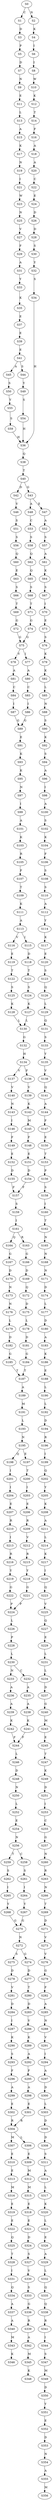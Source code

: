 strict digraph  {
	S0 -> S1 [ label = C ];
	S0 -> S2 [ label = N ];
	S1 -> S3 [ label = D ];
	S2 -> S4 [ label = K ];
	S3 -> S5 [ label = P ];
	S4 -> S6 [ label = I ];
	S5 -> S7 [ label = D ];
	S6 -> S8 [ label = I ];
	S7 -> S9 [ label = N ];
	S8 -> S10 [ label = W ];
	S9 -> S11 [ label = E ];
	S10 -> S12 [ label = K ];
	S11 -> S13 [ label = L ];
	S12 -> S14 [ label = T ];
	S13 -> S15 [ label = A ];
	S14 -> S16 [ label = F ];
	S15 -> S17 [ label = K ];
	S16 -> S18 [ label = A ];
	S17 -> S19 [ label = N ];
	S18 -> S20 [ label = A ];
	S19 -> S21 [ label = I ];
	S20 -> S22 [ label = C ];
	S21 -> S23 [ label = W ];
	S22 -> S24 [ label = E ];
	S23 -> S25 [ label = N ];
	S24 -> S26 [ label = D ];
	S25 -> S27 [ label = V ];
	S26 -> S28 [ label = D ];
	S27 -> S29 [ label = F ];
	S28 -> S30 [ label = S ];
	S29 -> S31 [ label = A ];
	S30 -> S32 [ label = Y ];
	S31 -> S33 [ label = Y ];
	S32 -> S34 [ label = S ];
	S33 -> S35 [ label = K ];
	S34 -> S36 [ label = H ];
	S35 -> S37 [ label = E ];
	S36 -> S38 [ label = Q ];
	S37 -> S39 [ label = E ];
	S38 -> S40 [ label = T ];
	S39 -> S41 [ label = E ];
	S40 -> S42 [ label = D ];
	S40 -> S43 [ label = G ];
	S41 -> S44 [ label = S ];
	S41 -> S45 [ label = A ];
	S42 -> S46 [ label = V ];
	S43 -> S47 [ label = E ];
	S43 -> S48 [ label = A ];
	S44 -> S49 [ label = Y ];
	S45 -> S50 [ label = S ];
	S46 -> S51 [ label = S ];
	S47 -> S52 [ label = A ];
	S48 -> S53 [ label = C ];
	S49 -> S54 [ label = S ];
	S50 -> S55 [ label = Y ];
	S51 -> S56 [ label = S ];
	S52 -> S57 [ label = S ];
	S53 -> S58 [ label = S ];
	S54 -> S36 [ label = H ];
	S55 -> S59 [ label = S ];
	S56 -> S60 [ label = Q ];
	S57 -> S61 [ label = A ];
	S58 -> S62 [ label = Q ];
	S59 -> S36 [ label = H ];
	S60 -> S63 [ label = E ];
	S61 -> S64 [ label = K ];
	S62 -> S65 [ label = Q ];
	S63 -> S66 [ label = S ];
	S64 -> S67 [ label = S ];
	S65 -> S68 [ label = S ];
	S66 -> S69 [ label = T ];
	S67 -> S70 [ label = I ];
	S68 -> S71 [ label = T ];
	S69 -> S72 [ label = G ];
	S70 -> S73 [ label = E ];
	S71 -> S74 [ label = G ];
	S72 -> S75 [ label = G ];
	S73 -> S76 [ label = S ];
	S74 -> S75 [ label = G ];
	S75 -> S77 [ label = I ];
	S75 -> S78 [ label = V ];
	S76 -> S79 [ label = K ];
	S77 -> S80 [ label = A ];
	S78 -> S81 [ label = A ];
	S79 -> S82 [ label = K ];
	S80 -> S83 [ label = C ];
	S81 -> S84 [ label = C ];
	S82 -> S85 [ label = L ];
	S83 -> S86 [ label = I ];
	S84 -> S87 [ label = I ];
	S85 -> S88 [ label = N ];
	S86 -> S89 [ label = G ];
	S87 -> S89 [ label = G ];
	S88 -> S90 [ label = S ];
	S89 -> S91 [ label = E ];
	S90 -> S92 [ label = K ];
	S91 -> S93 [ label = K ];
	S92 -> S94 [ label = S ];
	S93 -> S95 [ label = K ];
	S94 -> S96 [ label = A ];
	S95 -> S97 [ label = N ];
	S96 -> S98 [ label = I ];
	S97 -> S99 [ label = I ];
	S98 -> S100 [ label = A ];
	S99 -> S101 [ label = A ];
	S100 -> S102 [ label = S ];
	S101 -> S103 [ label = K ];
	S102 -> S104 [ label = K ];
	S103 -> S105 [ label = R ];
	S104 -> S106 [ label = F ];
	S105 -> S107 [ label = F ];
	S106 -> S108 [ label = S ];
	S107 -> S109 [ label = T ];
	S108 -> S110 [ label = S ];
	S109 -> S111 [ label = K ];
	S110 -> S112 [ label = A ];
	S111 -> S113 [ label = A ];
	S112 -> S114 [ label = Y ];
	S113 -> S115 [ label = I ];
	S113 -> S116 [ label = V ];
	S114 -> S117 [ label = K ];
	S115 -> S118 [ label = D ];
	S116 -> S119 [ label = E ];
	S117 -> S120 [ label = E ];
	S118 -> S121 [ label = T ];
	S119 -> S122 [ label = T ];
	S120 -> S123 [ label = S ];
	S121 -> S124 [ label = S ];
	S122 -> S125 [ label = S ];
	S123 -> S126 [ label = Q ];
	S124 -> S127 [ label = K ];
	S125 -> S128 [ label = K ];
	S126 -> S129 [ label = L ];
	S127 -> S130 [ label = L ];
	S128 -> S130 [ label = L ];
	S129 -> S131 [ label = Q ];
	S130 -> S132 [ label = G ];
	S131 -> S133 [ label = S ];
	S132 -> S134 [ label = H ];
	S133 -> S135 [ label = Y ];
	S134 -> S136 [ label = F ];
	S134 -> S137 [ label = V ];
	S135 -> S138 [ label = V ];
	S136 -> S139 [ label = V ];
	S137 -> S140 [ label = V ];
	S138 -> S141 [ label = Q ];
	S139 -> S142 [ label = K ];
	S140 -> S143 [ label = N ];
	S141 -> S144 [ label = A ];
	S142 -> S145 [ label = M ];
	S143 -> S146 [ label = I ];
	S144 -> S147 [ label = F ];
	S145 -> S148 [ label = F ];
	S146 -> S149 [ label = F ];
	S147 -> S150 [ label = E ];
	S148 -> S151 [ label = E ];
	S149 -> S152 [ label = E ];
	S150 -> S153 [ label = T ];
	S151 -> S154 [ label = D ];
	S152 -> S155 [ label = D ];
	S153 -> S156 [ label = P ];
	S154 -> S157 [ label = F ];
	S155 -> S157 [ label = F ];
	S156 -> S158 [ label = S ];
	S157 -> S159 [ label = S ];
	S158 -> S160 [ label = I ];
	S159 -> S161 [ label = I ];
	S160 -> S162 [ label = T ];
	S161 -> S163 [ label = R ];
	S161 -> S164 [ label = Q ];
	S162 -> S165 [ label = N ];
	S163 -> S166 [ label = G ];
	S164 -> S167 [ label = G ];
	S165 -> S168 [ label = N ];
	S166 -> S169 [ label = D ];
	S167 -> S170 [ label = D ];
	S168 -> S171 [ label = N ];
	S169 -> S172 [ label = Q ];
	S170 -> S173 [ label = N ];
	S171 -> S174 [ label = D ];
	S172 -> S175 [ label = D ];
	S173 -> S176 [ label = N ];
	S174 -> S177 [ label = L ];
	S175 -> S178 [ label = L ];
	S176 -> S179 [ label = L ];
	S177 -> S180 [ label = D ];
	S178 -> S181 [ label = D ];
	S179 -> S182 [ label = D ];
	S180 -> S183 [ label = A ];
	S181 -> S184 [ label = G ];
	S182 -> S185 [ label = G ];
	S183 -> S186 [ label = K ];
	S184 -> S187 [ label = T ];
	S185 -> S187 [ label = T ];
	S186 -> S188 [ label = E ];
	S187 -> S189 [ label = A ];
	S188 -> S190 [ label = L ];
	S189 -> S191 [ label = M ];
	S190 -> S192 [ label = L ];
	S191 -> S193 [ label = L ];
	S192 -> S194 [ label = D ];
	S193 -> S195 [ label = N ];
	S194 -> S196 [ label = R ];
	S195 -> S197 [ label = E ];
	S195 -> S198 [ label = Q ];
	S196 -> S199 [ label = I ];
	S197 -> S200 [ label = T ];
	S198 -> S201 [ label = I ];
	S199 -> S202 [ label = Q ];
	S200 -> S203 [ label = I ];
	S201 -> S204 [ label = I ];
	S202 -> S205 [ label = Y ];
	S203 -> S206 [ label = E ];
	S204 -> S207 [ label = E ];
	S205 -> S208 [ label = K ];
	S206 -> S209 [ label = R ];
	S207 -> S210 [ label = R ];
	S208 -> S211 [ label = A ];
	S209 -> S212 [ label = V ];
	S210 -> S213 [ label = I ];
	S211 -> S214 [ label = L ];
	S212 -> S215 [ label = R ];
	S213 -> S216 [ label = R ];
	S214 -> S217 [ label = K ];
	S215 -> S218 [ label = Y ];
	S216 -> S219 [ label = Y ];
	S217 -> S220 [ label = I ];
	S218 -> S221 [ label = G ];
	S219 -> S222 [ label = G ];
	S220 -> S223 [ label = Q ];
	S221 -> S224 [ label = P ];
	S222 -> S224 [ label = P ];
	S223 -> S225 [ label = V ];
	S224 -> S226 [ label = L ];
	S225 -> S227 [ label = Q ];
	S226 -> S228 [ label = P ];
	S227 -> S229 [ label = E ];
	S228 -> S230 [ label = L ];
	S229 -> S231 [ label = L ];
	S230 -> S232 [ label = C ];
	S230 -> S233 [ label = N ];
	S231 -> S234 [ label = L ];
	S232 -> S235 [ label = A ];
	S233 -> S236 [ label = A ];
	S234 -> S237 [ label = D ];
	S235 -> S238 [ label = A ];
	S236 -> S239 [ label = A ];
	S237 -> S240 [ label = G ];
	S238 -> S241 [ label = K ];
	S239 -> S242 [ label = K ];
	S240 -> S243 [ label = M ];
	S241 -> S244 [ label = F ];
	S242 -> S244 [ label = F ];
	S243 -> S245 [ label = E ];
	S244 -> S246 [ label = L ];
	S245 -> S247 [ label = T ];
	S246 -> S248 [ label = D ];
	S247 -> S249 [ label = K ];
	S248 -> S250 [ label = N ];
	S249 -> S251 [ label = D ];
	S250 -> S252 [ label = L ];
	S251 -> S253 [ label = I ];
	S252 -> S254 [ label = E ];
	S253 -> S255 [ label = C ];
	S254 -> S256 [ label = N ];
	S255 -> S257 [ label = G ];
	S256 -> S258 [ label = C ];
	S256 -> S259 [ label = T ];
	S257 -> S260 [ label = N ];
	S258 -> S261 [ label = S ];
	S259 -> S262 [ label = S ];
	S260 -> S263 [ label = R ];
	S261 -> S264 [ label = I ];
	S262 -> S265 [ label = I ];
	S263 -> S266 [ label = N ];
	S264 -> S267 [ label = Y ];
	S265 -> S268 [ label = Y ];
	S266 -> S269 [ label = T ];
	S267 -> S270 [ label = G ];
	S268 -> S270 [ label = G ];
	S269 -> S271 [ label = D ];
	S270 -> S272 [ label = N ];
	S271 -> S273 [ label = V ];
	S272 -> S274 [ label = G ];
	S272 -> S275 [ label = S ];
	S273 -> S276 [ label = V ];
	S274 -> S277 [ label = D ];
	S275 -> S278 [ label = D ];
	S276 -> S279 [ label = G ];
	S277 -> S280 [ label = T ];
	S278 -> S281 [ label = V ];
	S279 -> S282 [ label = F ];
	S280 -> S283 [ label = D ];
	S281 -> S284 [ label = D ];
	S282 -> S285 [ label = A ];
	S283 -> S286 [ label = V ];
	S284 -> S287 [ label = I ];
	S285 -> S288 [ label = N ];
	S286 -> S289 [ label = K ];
	S287 -> S290 [ label = K ];
	S288 -> S291 [ label = V ];
	S289 -> S292 [ label = A ];
	S290 -> S293 [ label = S ];
	S291 -> S294 [ label = I ];
	S292 -> S295 [ label = F ];
	S293 -> S296 [ label = F ];
	S294 -> S297 [ label = A ];
	S295 -> S298 [ label = A ];
	S296 -> S299 [ label = A ];
	S297 -> S300 [ label = D ];
	S298 -> S301 [ label = E ];
	S299 -> S302 [ label = E ];
	S300 -> S303 [ label = L ];
	S301 -> S304 [ label = R ];
	S302 -> S304 [ label = R ];
	S303 -> S305 [ label = D ];
	S304 -> S306 [ label = L ];
	S304 -> S307 [ label = M ];
	S305 -> S308 [ label = D ];
	S306 -> S309 [ label = E ];
	S307 -> S310 [ label = E ];
	S308 -> S311 [ label = S ];
	S309 -> S312 [ label = M ];
	S310 -> S313 [ label = E ];
	S311 -> S314 [ label = A ];
	S312 -> S315 [ label = M ];
	S313 -> S316 [ label = M ];
	S314 -> S317 [ label = L ];
	S315 -> S318 [ label = E ];
	S316 -> S319 [ label = E ];
	S317 -> S320 [ label = K ];
	S318 -> S321 [ label = E ];
	S319 -> S322 [ label = E ];
	S320 -> S323 [ label = L ];
	S321 -> S324 [ label = D ];
	S322 -> S325 [ label = Q ];
	S323 -> S326 [ label = E ];
	S324 -> S327 [ label = S ];
	S325 -> S328 [ label = T ];
	S326 -> S329 [ label = A ];
	S327 -> S330 [ label = V ];
	S328 -> S331 [ label = I ];
	S329 -> S332 [ label = L ];
	S330 -> S333 [ label = S ];
	S331 -> S334 [ label = Q ];
	S332 -> S335 [ label = Q ];
	S333 -> S336 [ label = G ];
	S334 -> S337 [ label = A ];
	S335 -> S338 [ label = Q ];
	S336 -> S339 [ label = R ];
	S337 -> S340 [ label = A ];
	S338 -> S341 [ label = R ];
	S339 -> S342 [ label = A ];
	S340 -> S343 [ label = M ];
	S341 -> S344 [ label = I ];
	S342 -> S345 [ label = M ];
	S343 -> S346 [ label = K ];
	S344 -> S347 [ label = S ];
	S345 -> S348 [ label = K ];
	S347 -> S349 [ label = M ];
	S349 -> S350 [ label = D ];
	S350 -> S351 [ label = Y ];
	S351 -> S352 [ label = E ];
	S352 -> S353 [ label = D ];
	S353 -> S354 [ label = N ];
	S354 -> S355 [ label = A ];
	S355 -> S356 [ label = M ];
}
